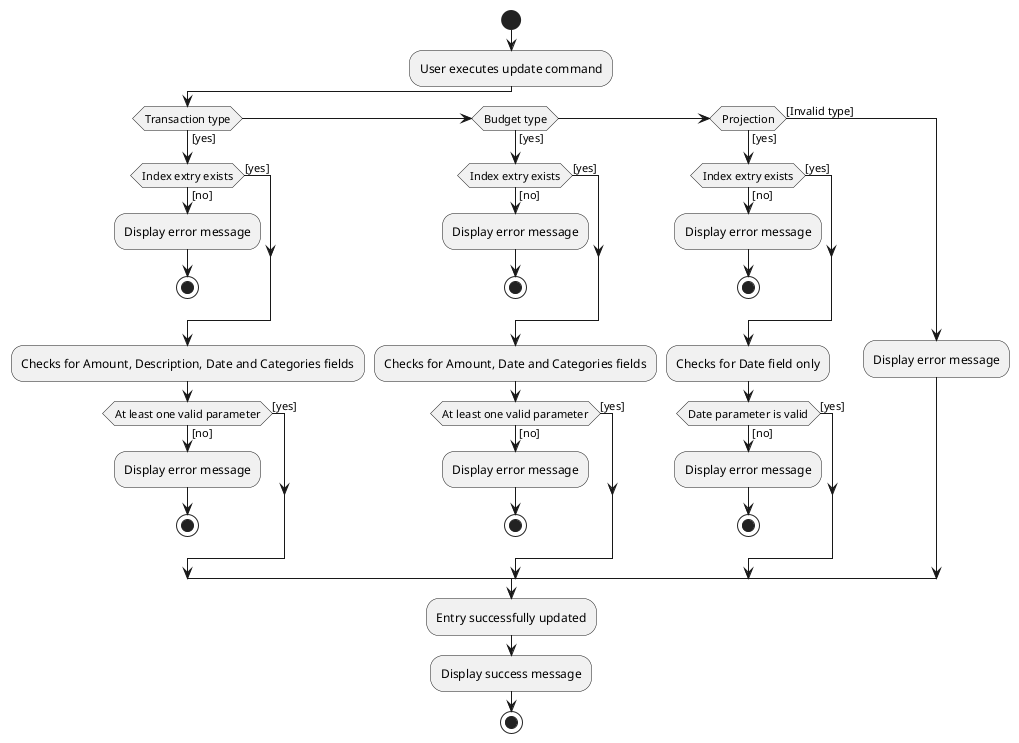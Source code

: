 @startuml

start
:User executes update command;
if (Transaction type) then ([yes])
  if(Index extry exists) then ([yes])

  else([no])
  :Display error message;
  stop
  endif
  :Checks for Amount, Description, Date and Categories fields;
  if(At least one valid parameter) then([yes])

  else([no])
  :Display error message;
  stop
  endif

elseif (Budget type) then ([yes])
  if(Index extry exists) then ([yes])

  else([no])
  :Display error message;
  stop
  endif
  :Checks for Amount, Date and Categories fields;
    if(At least one valid parameter) then([yes])

    else([no])
    :Display error message;
    stop
    endif

elseif (Projection) then ([yes])
  if(Index extry exists) then ([yes])

  else([no])
  :Display error message;
  stop
  endif
  :Checks for Date field only;
    if(Date parameter is valid) then([yes])

    else([no])
    :Display error message;
    stop
    endif

else ([Invalid type])
  :Display error message;
endif
:Entry successfully updated;
:Display success message;
stop

@enduml

